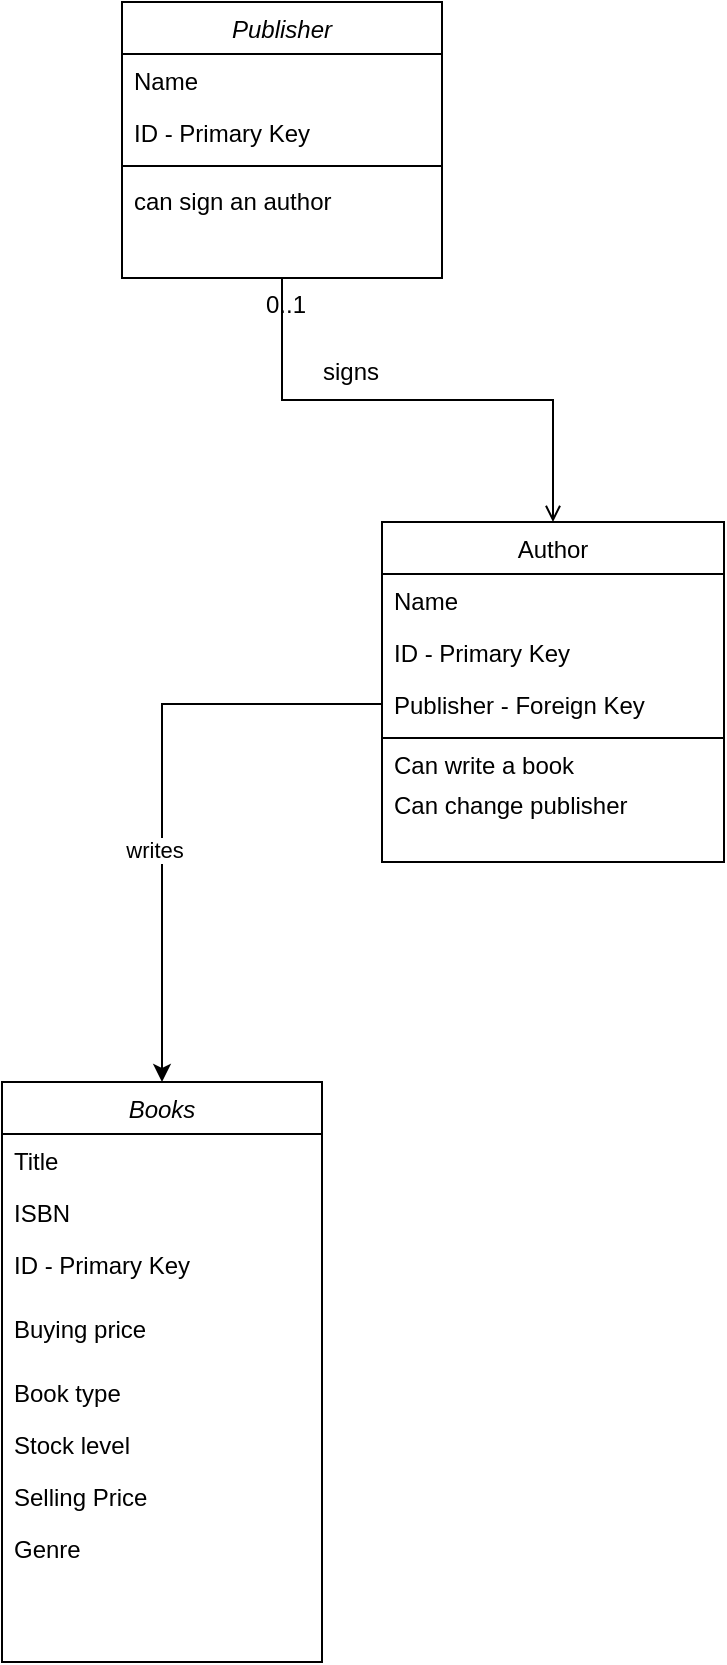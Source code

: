 <mxfile version="13.0.1" type="device"><diagram id="C5RBs43oDa-KdzZeNtuy" name="Page-1"><mxGraphModel dx="1861" dy="896" grid="1" gridSize="10" guides="1" tooltips="1" connect="1" arrows="1" fold="1" page="1" pageScale="1" pageWidth="827" pageHeight="1169" math="0" shadow="0"><root><mxCell id="WIyWlLk6GJQsqaUBKTNV-0"/><mxCell id="WIyWlLk6GJQsqaUBKTNV-1" parent="WIyWlLk6GJQsqaUBKTNV-0"/><mxCell id="zkfFHV4jXpPFQw0GAbJ--26" value="" style="endArrow=open;shadow=0;strokeWidth=1;strokeColor=#000000;rounded=0;endFill=1;edgeStyle=elbowEdgeStyle;elbow=vertical;" parent="WIyWlLk6GJQsqaUBKTNV-1" source="zkfFHV4jXpPFQw0GAbJ--0" target="zkfFHV4jXpPFQw0GAbJ--17" edge="1"><mxGeometry x="0.5" y="41" relative="1" as="geometry"><mxPoint x="380" y="192" as="sourcePoint"/><mxPoint x="540" y="192" as="targetPoint"/><mxPoint x="-40" y="32" as="offset"/></mxGeometry></mxCell><mxCell id="zkfFHV4jXpPFQw0GAbJ--27" value="0..1" style="resizable=0;align=left;verticalAlign=bottom;labelBackgroundColor=none;fontSize=12;" parent="zkfFHV4jXpPFQw0GAbJ--26" connectable="0" vertex="1"><mxGeometry x="-1" relative="1" as="geometry"><mxPoint x="-10" y="22" as="offset"/></mxGeometry></mxCell><mxCell id="zkfFHV4jXpPFQw0GAbJ--29" value="signs" style="text;html=1;resizable=0;points=[];;align=center;verticalAlign=middle;labelBackgroundColor=none;rounded=0;shadow=0;strokeWidth=1;fontSize=12;" parent="zkfFHV4jXpPFQw0GAbJ--26" vertex="1" connectable="0"><mxGeometry x="0.5" y="49" relative="1" as="geometry"><mxPoint x="-98" y="35" as="offset"/></mxGeometry></mxCell><mxCell id="zkfFHV4jXpPFQw0GAbJ--0" value="Publisher" style="swimlane;fontStyle=2;align=center;verticalAlign=top;childLayout=stackLayout;horizontal=1;startSize=26;horizontalStack=0;resizeParent=1;resizeLast=0;collapsible=1;marginBottom=0;rounded=0;shadow=0;strokeWidth=1;" parent="WIyWlLk6GJQsqaUBKTNV-1" vertex="1"><mxGeometry x="50" y="30" width="160" height="138" as="geometry"><mxRectangle x="230" y="140" width="160" height="26" as="alternateBounds"/></mxGeometry></mxCell><mxCell id="zkfFHV4jXpPFQw0GAbJ--1" value="Name" style="text;align=left;verticalAlign=top;spacingLeft=4;spacingRight=4;overflow=hidden;rotatable=0;points=[[0,0.5],[1,0.5]];portConstraint=eastwest;" parent="zkfFHV4jXpPFQw0GAbJ--0" vertex="1"><mxGeometry y="26" width="160" height="26" as="geometry"/></mxCell><mxCell id="zkfFHV4jXpPFQw0GAbJ--3" value="ID - Primary Key" style="text;align=left;verticalAlign=top;spacingLeft=4;spacingRight=4;overflow=hidden;rotatable=0;points=[[0,0.5],[1,0.5]];portConstraint=eastwest;rounded=0;shadow=0;html=0;" parent="zkfFHV4jXpPFQw0GAbJ--0" vertex="1"><mxGeometry y="52" width="160" height="26" as="geometry"/></mxCell><mxCell id="zkfFHV4jXpPFQw0GAbJ--4" value="" style="line;html=1;strokeWidth=1;align=left;verticalAlign=middle;spacingTop=-1;spacingLeft=3;spacingRight=3;rotatable=0;labelPosition=right;points=[];portConstraint=eastwest;" parent="zkfFHV4jXpPFQw0GAbJ--0" vertex="1"><mxGeometry y="78" width="160" height="8" as="geometry"/></mxCell><mxCell id="zkfFHV4jXpPFQw0GAbJ--5" value="can sign an author&#xa;" style="text;align=left;verticalAlign=top;spacingLeft=4;spacingRight=4;overflow=hidden;rotatable=0;points=[[0,0.5],[1,0.5]];portConstraint=eastwest;" parent="zkfFHV4jXpPFQw0GAbJ--0" vertex="1"><mxGeometry y="86" width="160" height="26" as="geometry"/></mxCell><mxCell id="JrjMLCQBZp7yfvwKQu_y-8" style="edgeStyle=orthogonalEdgeStyle;rounded=0;orthogonalLoop=1;jettySize=auto;html=1;" edge="1" parent="WIyWlLk6GJQsqaUBKTNV-1" source="zkfFHV4jXpPFQw0GAbJ--20" target="JrjMLCQBZp7yfvwKQu_y-0"><mxGeometry relative="1" as="geometry"/></mxCell><mxCell id="JrjMLCQBZp7yfvwKQu_y-9" value="writes" style="edgeLabel;html=1;align=center;verticalAlign=middle;resizable=0;points=[];" vertex="1" connectable="0" parent="JrjMLCQBZp7yfvwKQu_y-8"><mxGeometry x="-0.895" relative="1" as="geometry"><mxPoint x="-99" y="73" as="offset"/></mxGeometry></mxCell><mxCell id="zkfFHV4jXpPFQw0GAbJ--17" value="Author" style="swimlane;fontStyle=0;align=center;verticalAlign=top;childLayout=stackLayout;horizontal=1;startSize=26;horizontalStack=0;resizeParent=1;resizeLast=0;collapsible=1;marginBottom=0;rounded=0;shadow=0;strokeWidth=1;" parent="WIyWlLk6GJQsqaUBKTNV-1" vertex="1"><mxGeometry x="180" y="290" width="171" height="170" as="geometry"><mxRectangle x="550" y="140" width="160" height="26" as="alternateBounds"/></mxGeometry></mxCell><mxCell id="zkfFHV4jXpPFQw0GAbJ--18" value="Name" style="text;align=left;verticalAlign=top;spacingLeft=4;spacingRight=4;overflow=hidden;rotatable=0;points=[[0,0.5],[1,0.5]];portConstraint=eastwest;" parent="zkfFHV4jXpPFQw0GAbJ--17" vertex="1"><mxGeometry y="26" width="171" height="26" as="geometry"/></mxCell><mxCell id="zkfFHV4jXpPFQw0GAbJ--19" value="ID - Primary Key" style="text;align=left;verticalAlign=top;spacingLeft=4;spacingRight=4;overflow=hidden;rotatable=0;points=[[0,0.5],[1,0.5]];portConstraint=eastwest;rounded=0;shadow=0;html=0;" parent="zkfFHV4jXpPFQw0GAbJ--17" vertex="1"><mxGeometry y="52" width="171" height="26" as="geometry"/></mxCell><mxCell id="zkfFHV4jXpPFQw0GAbJ--20" value="Publisher - Foreign Key" style="text;align=left;verticalAlign=top;spacingLeft=4;spacingRight=4;overflow=hidden;rotatable=0;points=[[0,0.5],[1,0.5]];portConstraint=eastwest;rounded=0;shadow=0;html=0;" parent="zkfFHV4jXpPFQw0GAbJ--17" vertex="1"><mxGeometry y="78" width="171" height="26" as="geometry"/></mxCell><mxCell id="JrjMLCQBZp7yfvwKQu_y-24" value="" style="line;html=1;strokeWidth=1;align=left;verticalAlign=middle;spacingTop=-1;spacingLeft=3;spacingRight=3;rotatable=0;labelPosition=right;points=[];portConstraint=eastwest;" vertex="1" parent="zkfFHV4jXpPFQw0GAbJ--17"><mxGeometry y="104" width="171" height="8" as="geometry"/></mxCell><mxCell id="JrjMLCQBZp7yfvwKQu_y-25" value="Can write a book" style="text;html=1;align=left;verticalAlign=middle;resizable=0;points=[];autosize=1;spacingLeft=4;" vertex="1" parent="zkfFHV4jXpPFQw0GAbJ--17"><mxGeometry y="112" width="171" height="20" as="geometry"/></mxCell><mxCell id="JrjMLCQBZp7yfvwKQu_y-26" value="Can change publisher" style="text;html=1;align=left;verticalAlign=middle;resizable=0;points=[];autosize=1;spacingLeft=4;" vertex="1" parent="zkfFHV4jXpPFQw0GAbJ--17"><mxGeometry y="132" width="171" height="20" as="geometry"/></mxCell><mxCell id="JrjMLCQBZp7yfvwKQu_y-0" value="Books" style="swimlane;fontStyle=2;align=center;verticalAlign=top;childLayout=stackLayout;horizontal=1;startSize=26;horizontalStack=0;resizeParent=1;resizeLast=0;collapsible=1;marginBottom=0;rounded=0;shadow=0;strokeWidth=1;" vertex="1" parent="WIyWlLk6GJQsqaUBKTNV-1"><mxGeometry x="-10" y="570" width="160" height="290" as="geometry"><mxRectangle x="230" y="140" width="160" height="26" as="alternateBounds"/></mxGeometry></mxCell><mxCell id="JrjMLCQBZp7yfvwKQu_y-1" value="Title" style="text;align=left;verticalAlign=top;spacingLeft=4;spacingRight=4;overflow=hidden;rotatable=0;points=[[0,0.5],[1,0.5]];portConstraint=eastwest;" vertex="1" parent="JrjMLCQBZp7yfvwKQu_y-0"><mxGeometry y="26" width="160" height="26" as="geometry"/></mxCell><mxCell id="JrjMLCQBZp7yfvwKQu_y-2" value="ISBN" style="text;align=left;verticalAlign=top;spacingLeft=4;spacingRight=4;overflow=hidden;rotatable=0;points=[[0,0.5],[1,0.5]];portConstraint=eastwest;rounded=0;shadow=0;html=0;" vertex="1" parent="JrjMLCQBZp7yfvwKQu_y-0"><mxGeometry y="52" width="160" height="26" as="geometry"/></mxCell><mxCell id="JrjMLCQBZp7yfvwKQu_y-3" value="ID - Primary Key" style="text;align=left;verticalAlign=top;spacingLeft=4;spacingRight=4;overflow=hidden;rotatable=0;points=[[0,0.5],[1,0.5]];portConstraint=eastwest;rounded=0;shadow=0;html=0;" vertex="1" parent="JrjMLCQBZp7yfvwKQu_y-0"><mxGeometry y="78" width="160" height="32" as="geometry"/></mxCell><mxCell id="JrjMLCQBZp7yfvwKQu_y-10" value="Buying price" style="text;align=left;verticalAlign=top;spacingLeft=4;spacingRight=4;overflow=hidden;rotatable=0;points=[[0,0.5],[1,0.5]];portConstraint=eastwest;rounded=0;shadow=0;html=0;" vertex="1" parent="JrjMLCQBZp7yfvwKQu_y-0"><mxGeometry y="110" width="160" height="32" as="geometry"/></mxCell><mxCell id="JrjMLCQBZp7yfvwKQu_y-11" value="Book type" style="text;align=left;verticalAlign=top;spacingLeft=4;spacingRight=4;overflow=hidden;rotatable=0;points=[[0,0.5],[1,0.5]];portConstraint=eastwest;rounded=0;shadow=0;html=0;" vertex="1" parent="JrjMLCQBZp7yfvwKQu_y-0"><mxGeometry y="142" width="160" height="26" as="geometry"/></mxCell><mxCell id="JrjMLCQBZp7yfvwKQu_y-18" value="Stock level&#xa;" style="text;align=left;verticalAlign=top;spacingLeft=4;spacingRight=4;overflow=hidden;rotatable=0;points=[[0,0.5],[1,0.5]];portConstraint=eastwest;rounded=0;shadow=0;html=0;" vertex="1" parent="JrjMLCQBZp7yfvwKQu_y-0"><mxGeometry y="168" width="160" height="26" as="geometry"/></mxCell><mxCell id="JrjMLCQBZp7yfvwKQu_y-29" value="Selling Price" style="text;align=left;verticalAlign=top;spacingLeft=4;spacingRight=4;overflow=hidden;rotatable=0;points=[[0,0.5],[1,0.5]];portConstraint=eastwest;rounded=0;shadow=0;html=0;" vertex="1" parent="JrjMLCQBZp7yfvwKQu_y-0"><mxGeometry y="194" width="160" height="26" as="geometry"/></mxCell><mxCell id="JrjMLCQBZp7yfvwKQu_y-30" value="Genre" style="text;align=left;verticalAlign=top;spacingLeft=4;spacingRight=4;overflow=hidden;rotatable=0;points=[[0,0.5],[1,0.5]];portConstraint=eastwest;rounded=0;shadow=0;html=0;" vertex="1" parent="JrjMLCQBZp7yfvwKQu_y-0"><mxGeometry y="220" width="160" height="26" as="geometry"/></mxCell></root></mxGraphModel></diagram></mxfile>